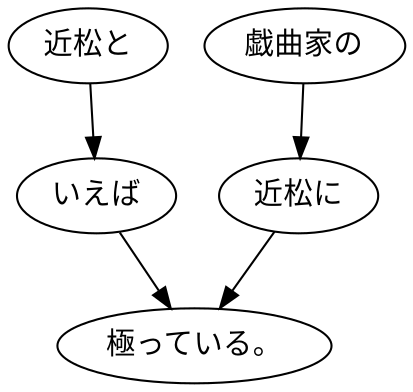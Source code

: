 digraph graph804 {
	node0 [label="近松と"];
	node1 [label="いえば"];
	node2 [label="戯曲家の"];
	node3 [label="近松に"];
	node4 [label="極っている。"];
	node0 -> node1;
	node1 -> node4;
	node2 -> node3;
	node3 -> node4;
}
